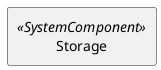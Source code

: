 @startuml

skinparam monochrome true
skinparam componentStyle uml2



show stereotype

rectangle Storage as "Storage" <<SystemComponent>> {
}


' Begin Protected Region [[layouting]]

' End Protected Region   [[layouting]]
@enduml
' Actifsource ID=[dc5bfacd-eaac-11e8-88d3-bfc6b992bdec,299ffd30-0e1a-11e9-8b4c-f9aec93d8b56,Hash]
